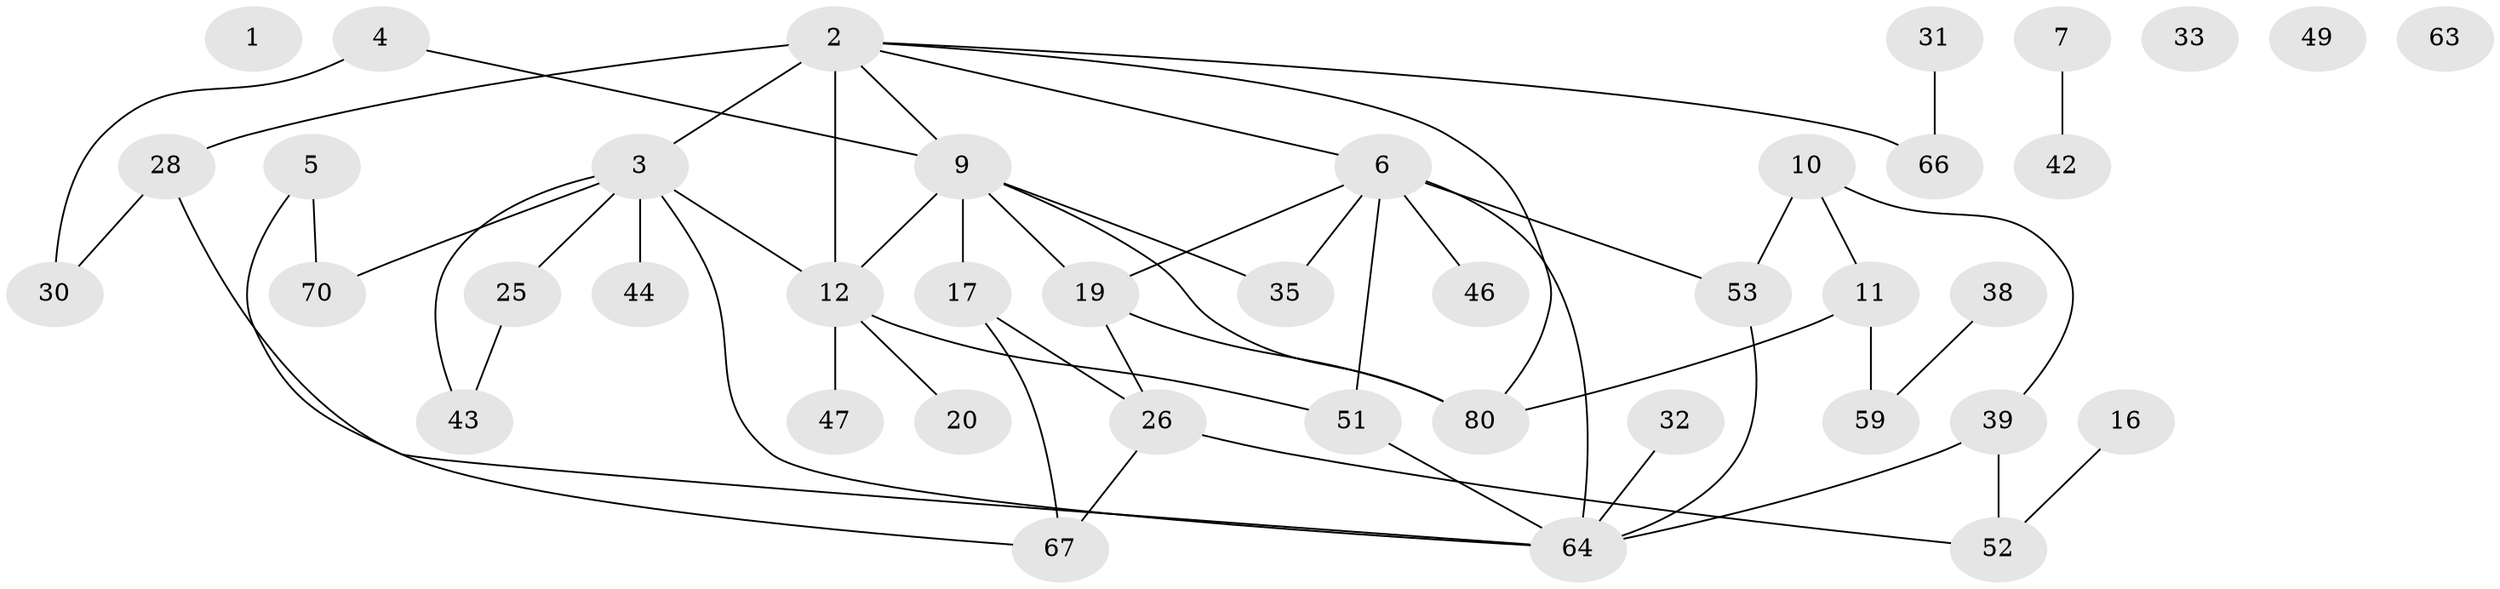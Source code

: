 // original degree distribution, {1: 0.21686746987951808, 5: 0.04819277108433735, 3: 0.30120481927710846, 2: 0.30120481927710846, 6: 0.024096385542168676, 4: 0.060240963855421686, 0: 0.03614457831325301, 7: 0.012048192771084338}
// Generated by graph-tools (version 1.1) at 2025/12/03/09/25 04:12:53]
// undirected, 41 vertices, 54 edges
graph export_dot {
graph [start="1"]
  node [color=gray90,style=filled];
  1 [super="+18"];
  2 [super="+61+24+69+68"];
  3 [super="+29+8+50"];
  4 [super="+36"];
  5 [super="+27"];
  6 [super="+14+54"];
  7;
  9 [super="+79+15"];
  10 [super="+21"];
  11 [super="+13"];
  12 [super="+45+83"];
  16 [super="+22"];
  17 [super="+65"];
  19;
  20;
  25 [super="+82"];
  26 [super="+77"];
  28 [super="+37"];
  30 [super="+40"];
  31;
  32;
  33;
  35 [super="+58"];
  38 [super="+56"];
  39;
  42 [super="+55"];
  43;
  44;
  46;
  47 [super="+48"];
  49;
  51 [super="+62"];
  52;
  53;
  59;
  63;
  64;
  66;
  67;
  70;
  80;
  2 -- 66;
  2 -- 9;
  2 -- 3 [weight=2];
  2 -- 6;
  2 -- 28 [weight=2];
  2 -- 80;
  2 -- 12;
  3 -- 44;
  3 -- 70 [weight=2];
  3 -- 25;
  3 -- 43;
  3 -- 12;
  3 -- 64;
  4 -- 9;
  4 -- 30;
  5 -- 67;
  5 -- 70;
  6 -- 46;
  6 -- 64;
  6 -- 35;
  6 -- 51;
  6 -- 19;
  6 -- 53;
  7 -- 42;
  9 -- 12;
  9 -- 80;
  9 -- 19;
  9 -- 35;
  9 -- 17;
  10 -- 11;
  10 -- 53;
  10 -- 39;
  11 -- 80;
  11 -- 59;
  12 -- 51;
  12 -- 47;
  12 -- 20;
  16 -- 52;
  17 -- 67;
  17 -- 26;
  19 -- 80;
  19 -- 26;
  25 -- 43;
  26 -- 52;
  26 -- 67;
  28 -- 64;
  28 -- 30;
  31 -- 66;
  32 -- 64;
  38 -- 59;
  39 -- 52;
  39 -- 64;
  51 -- 64;
  53 -- 64;
}
